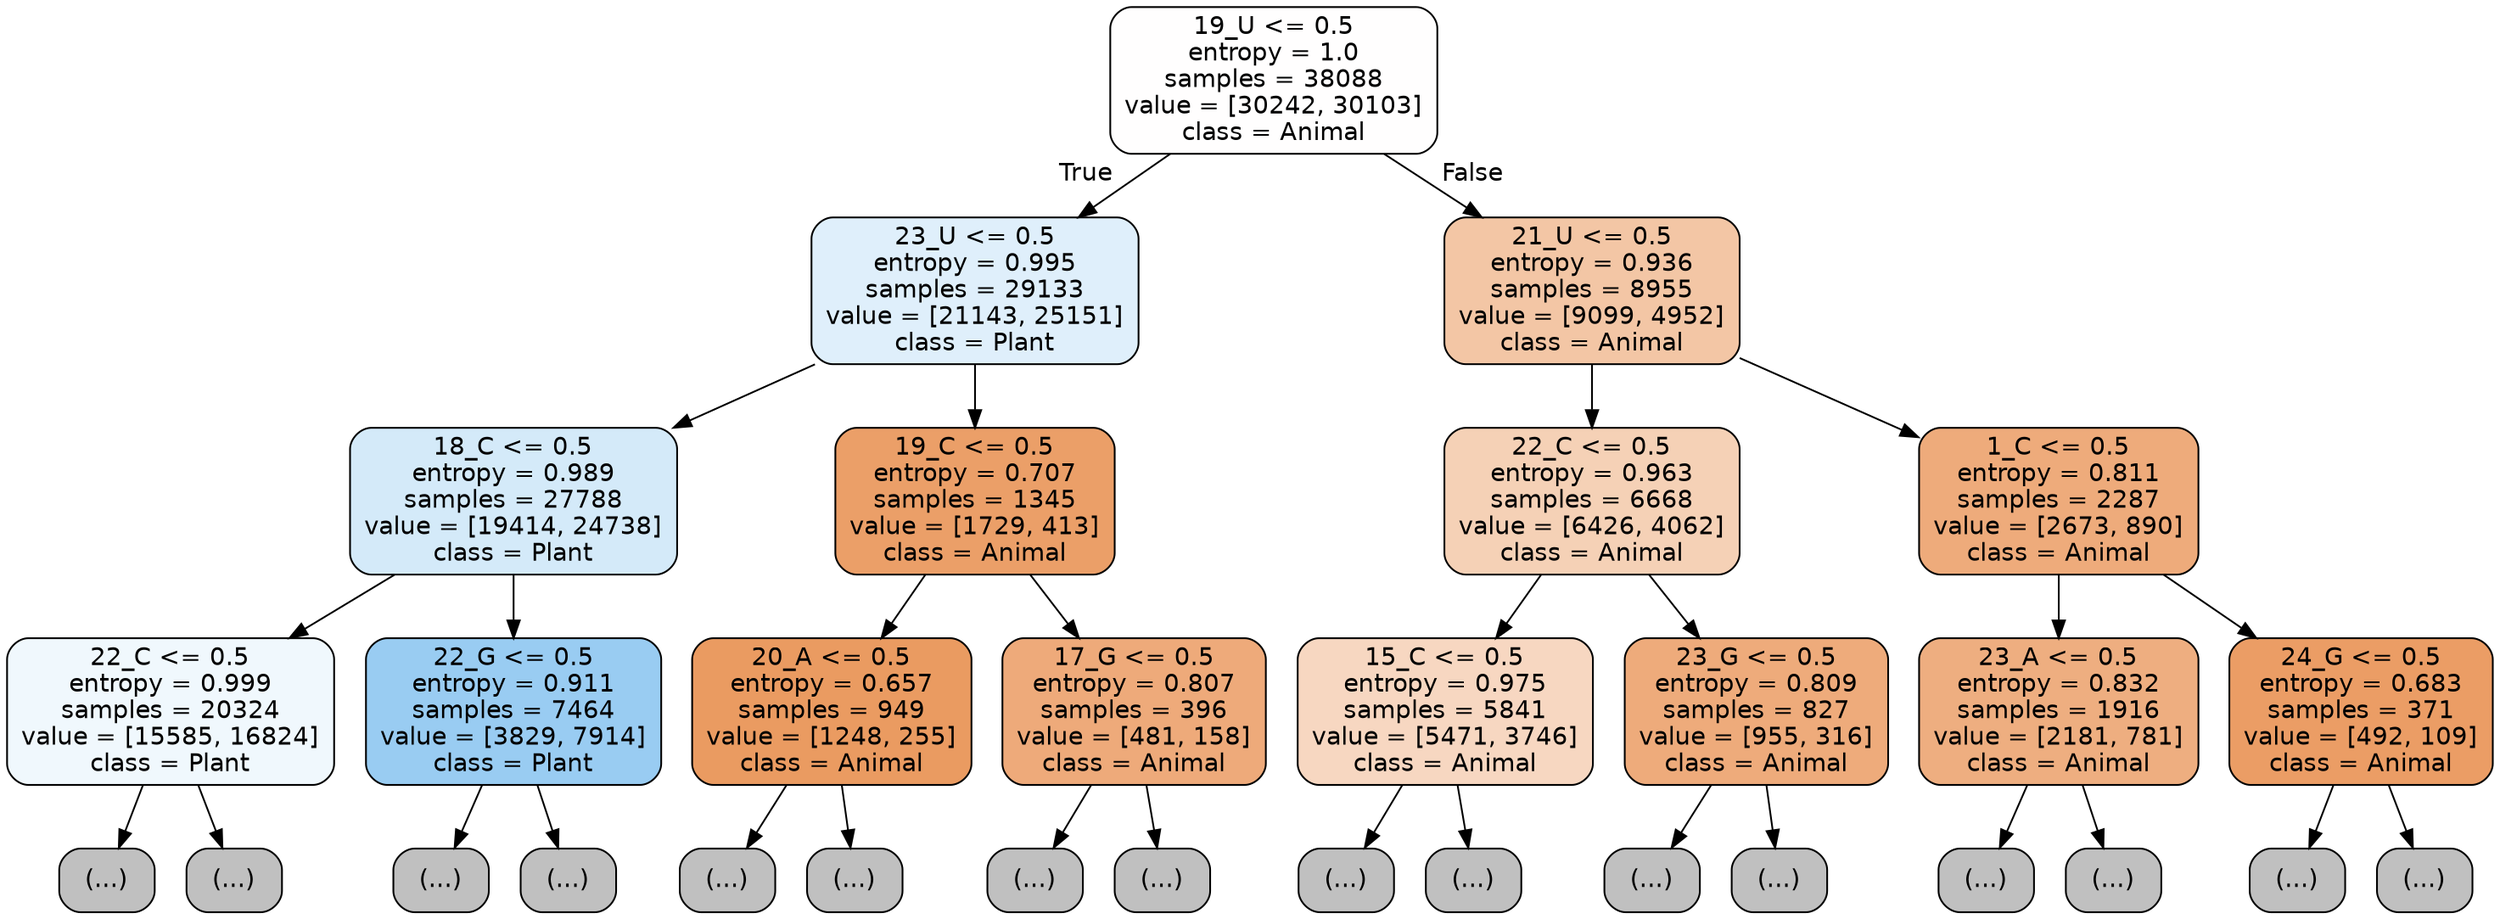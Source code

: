 digraph Tree {
node [shape=box, style="filled, rounded", color="black", fontname="helvetica"] ;
edge [fontname="helvetica"] ;
0 [label="19_U <= 0.5\nentropy = 1.0\nsamples = 38088\nvalue = [30242, 30103]\nclass = Animal", fillcolor="#fffefe"] ;
1 [label="23_U <= 0.5\nentropy = 0.995\nsamples = 29133\nvalue = [21143, 25151]\nclass = Plant", fillcolor="#dfeffb"] ;
0 -> 1 [labeldistance=2.5, labelangle=45, headlabel="True"] ;
2 [label="18_C <= 0.5\nentropy = 0.989\nsamples = 27788\nvalue = [19414, 24738]\nclass = Plant", fillcolor="#d4eaf9"] ;
1 -> 2 ;
3 [label="22_C <= 0.5\nentropy = 0.999\nsamples = 20324\nvalue = [15585, 16824]\nclass = Plant", fillcolor="#f0f8fd"] ;
2 -> 3 ;
4 [label="(...)", fillcolor="#C0C0C0"] ;
3 -> 4 ;
8395 [label="(...)", fillcolor="#C0C0C0"] ;
3 -> 8395 ;
9366 [label="22_G <= 0.5\nentropy = 0.911\nsamples = 7464\nvalue = [3829, 7914]\nclass = Plant", fillcolor="#99ccf2"] ;
2 -> 9366 ;
9367 [label="(...)", fillcolor="#C0C0C0"] ;
9366 -> 9367 ;
11654 [label="(...)", fillcolor="#C0C0C0"] ;
9366 -> 11654 ;
11953 [label="19_C <= 0.5\nentropy = 0.707\nsamples = 1345\nvalue = [1729, 413]\nclass = Animal", fillcolor="#eb9f68"] ;
1 -> 11953 ;
11954 [label="20_A <= 0.5\nentropy = 0.657\nsamples = 949\nvalue = [1248, 255]\nclass = Animal", fillcolor="#ea9b61"] ;
11953 -> 11954 ;
11955 [label="(...)", fillcolor="#C0C0C0"] ;
11954 -> 11955 ;
12242 [label="(...)", fillcolor="#C0C0C0"] ;
11954 -> 12242 ;
12337 [label="17_G <= 0.5\nentropy = 0.807\nsamples = 396\nvalue = [481, 158]\nclass = Animal", fillcolor="#eeaa7a"] ;
11953 -> 12337 ;
12338 [label="(...)", fillcolor="#C0C0C0"] ;
12337 -> 12338 ;
12467 [label="(...)", fillcolor="#C0C0C0"] ;
12337 -> 12467 ;
12522 [label="21_U <= 0.5\nentropy = 0.936\nsamples = 8955\nvalue = [9099, 4952]\nclass = Animal", fillcolor="#f3c6a5"] ;
0 -> 12522 [labeldistance=2.5, labelangle=-45, headlabel="False"] ;
12523 [label="22_C <= 0.5\nentropy = 0.963\nsamples = 6668\nvalue = [6426, 4062]\nclass = Animal", fillcolor="#f5d1b6"] ;
12522 -> 12523 ;
12524 [label="15_C <= 0.5\nentropy = 0.975\nsamples = 5841\nvalue = [5471, 3746]\nclass = Animal", fillcolor="#f7d7c1"] ;
12523 -> 12524 ;
12525 [label="(...)", fillcolor="#C0C0C0"] ;
12524 -> 12525 ;
14984 [label="(...)", fillcolor="#C0C0C0"] ;
12524 -> 14984 ;
15637 [label="23_G <= 0.5\nentropy = 0.809\nsamples = 827\nvalue = [955, 316]\nclass = Animal", fillcolor="#eeab7b"] ;
12523 -> 15637 ;
15638 [label="(...)", fillcolor="#C0C0C0"] ;
15637 -> 15638 ;
15967 [label="(...)", fillcolor="#C0C0C0"] ;
15637 -> 15967 ;
15986 [label="1_C <= 0.5\nentropy = 0.811\nsamples = 2287\nvalue = [2673, 890]\nclass = Animal", fillcolor="#eeab7b"] ;
12522 -> 15986 ;
15987 [label="23_A <= 0.5\nentropy = 0.832\nsamples = 1916\nvalue = [2181, 781]\nclass = Animal", fillcolor="#eeae80"] ;
15986 -> 15987 ;
15988 [label="(...)", fillcolor="#C0C0C0"] ;
15987 -> 15988 ;
16745 [label="(...)", fillcolor="#C0C0C0"] ;
15987 -> 16745 ;
16782 [label="24_G <= 0.5\nentropy = 0.683\nsamples = 371\nvalue = [492, 109]\nclass = Animal", fillcolor="#eb9d65"] ;
15986 -> 16782 ;
16783 [label="(...)", fillcolor="#C0C0C0"] ;
16782 -> 16783 ;
16938 [label="(...)", fillcolor="#C0C0C0"] ;
16782 -> 16938 ;
}